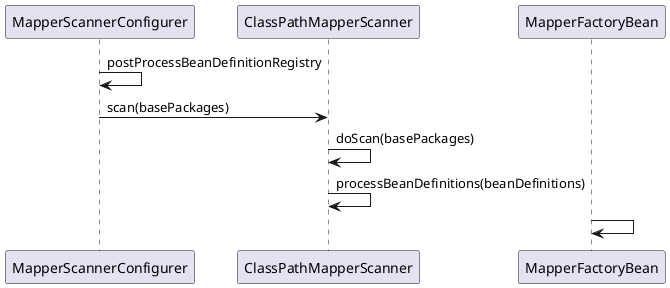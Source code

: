 
@startuml

MapperScannerConfigurer -> MapperScannerConfigurer: postProcessBeanDefinitionRegistry
MapperScannerConfigurer -> ClassPathMapperScanner: scan(basePackages)
ClassPathMapperScanner -> ClassPathMapperScanner: doScan(basePackages)
ClassPathMapperScanner -> ClassPathMapperScanner: processBeanDefinitions(beanDefinitions)

MapperFactoryBean->MapperFactoryBean
@enduml
